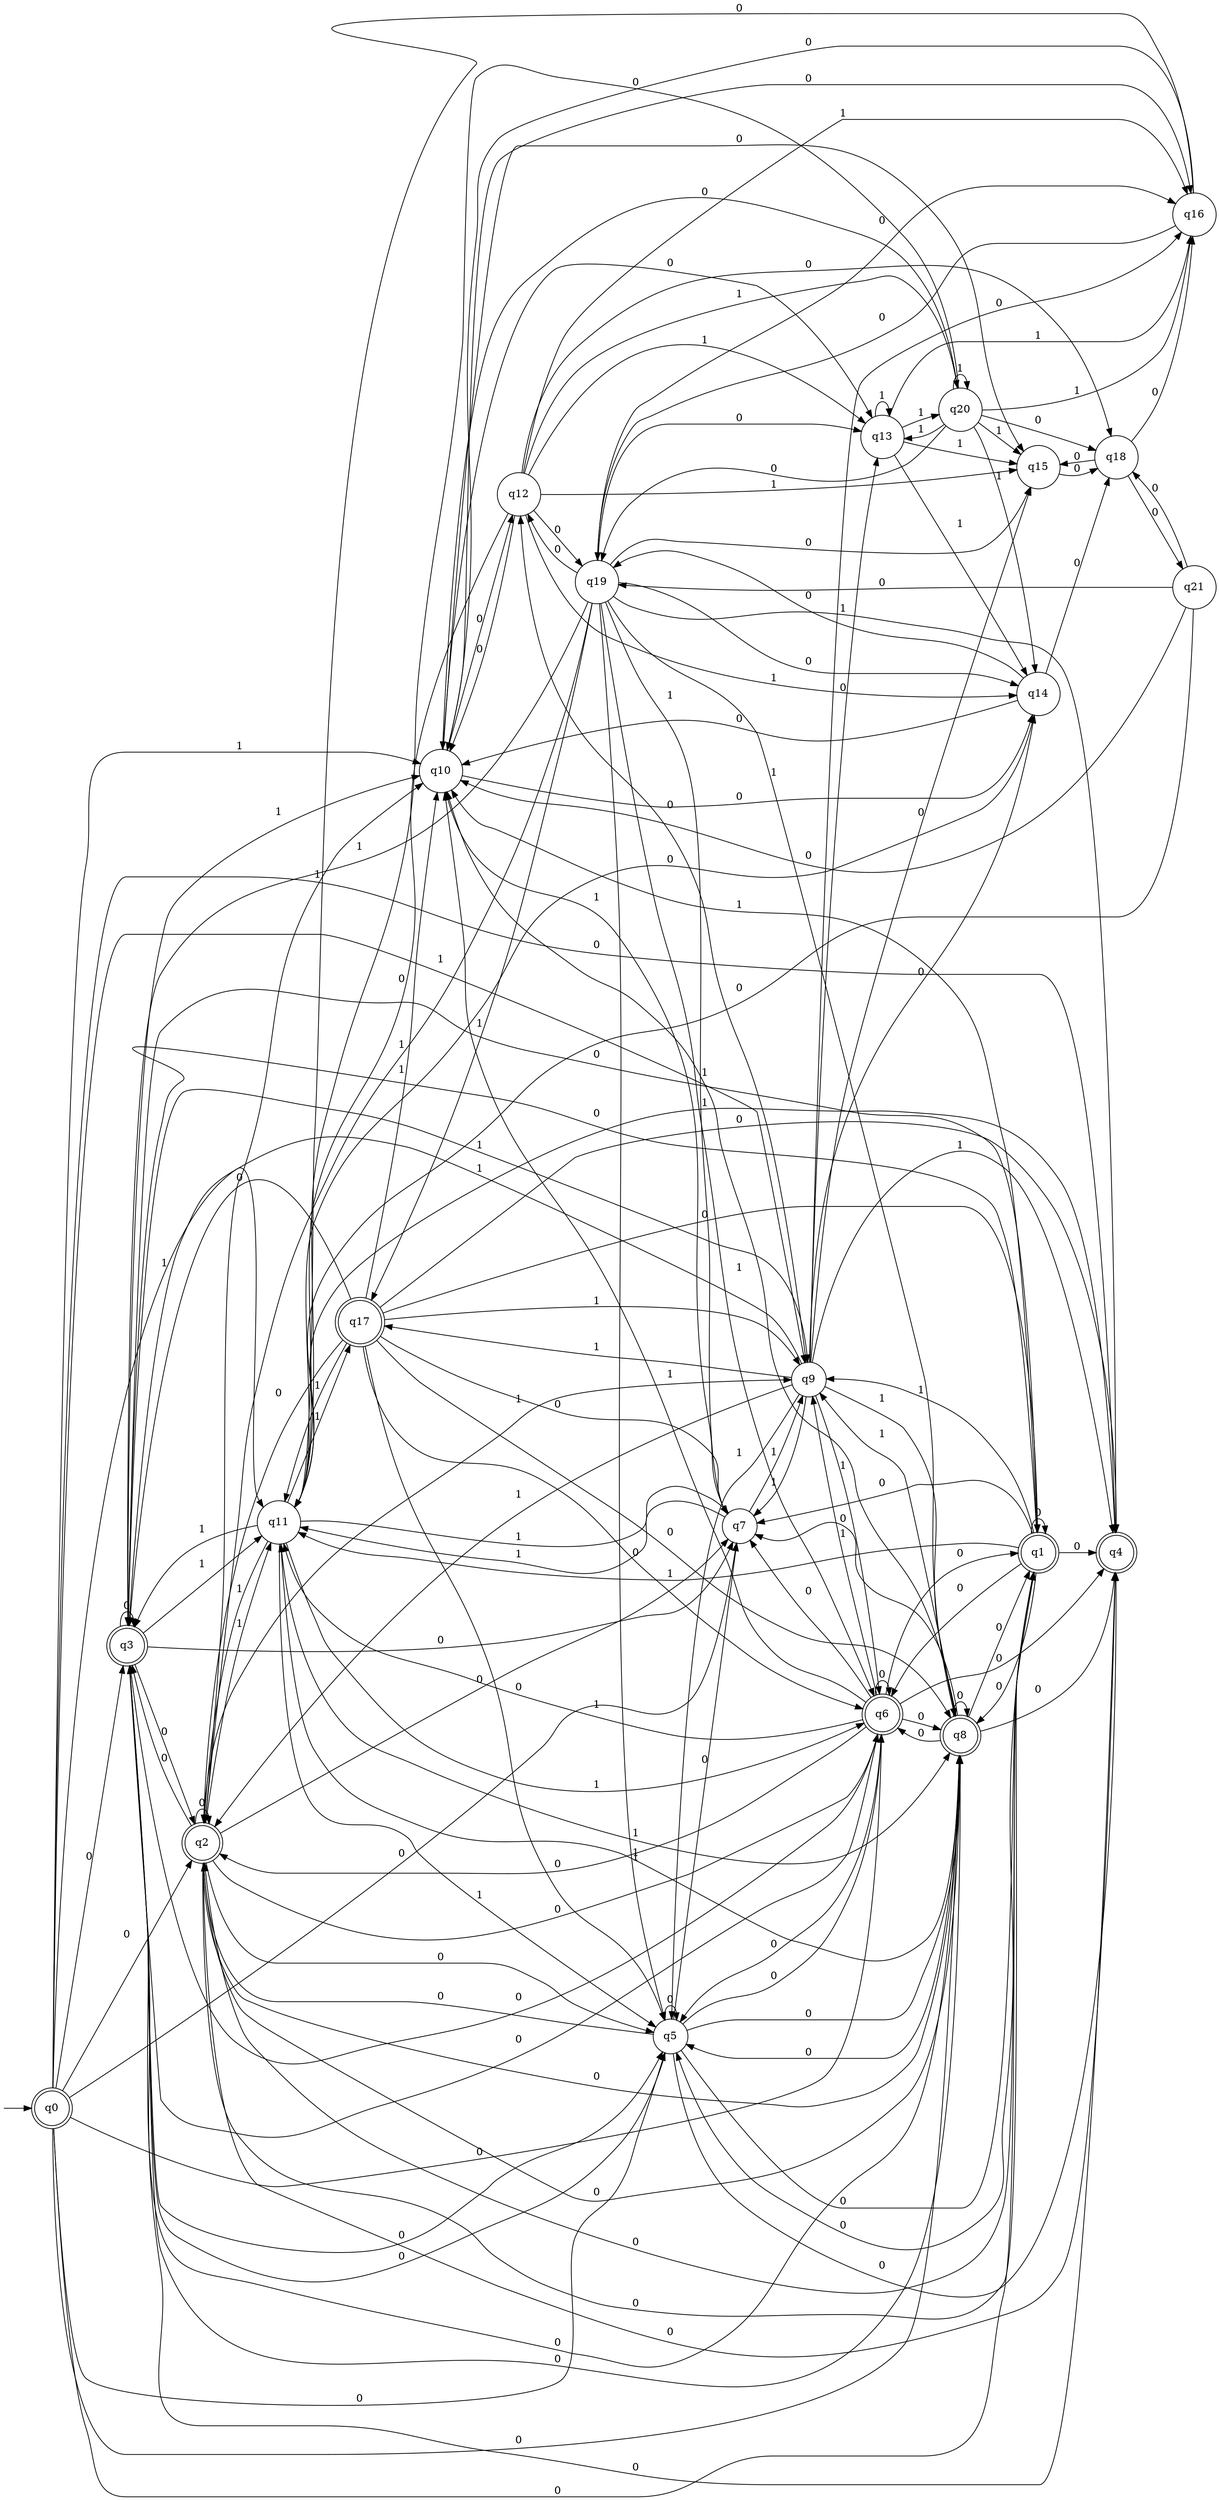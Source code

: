 digraph G {
  rankdir=LR;
  n__ [label="" shape=none width=.0];
  0 [shape=doublecircle label="q0"]
  1 [shape=doublecircle label="q4"]
  2 [shape=doublecircle label="q3"]
  3 [shape=doublecircle label="q2"]
  4 [shape=circle label="q5"]
  5 [shape=doublecircle label="q1"]
  6 [shape=doublecircle label="q6"]
  7 [shape=doublecircle label="q8"]
  8 [shape=circle label="q7"]
  10 [shape=circle label="q9"]
  12 [shape=circle label="q10"]
  14 [shape=circle label="q12"]
  16 [shape=circle label="q13"]
  17 [shape=circle label="q20"]
  18 [shape=circle label="q14"]
  20 [shape=circle label="q15"]
  22 [shape=circle label="q18"]
  23 [shape=circle label="q21"]
  24 [shape=circle label="q16"]
  25 [shape=circle label="q19"]
  26 [shape=circle label="q11"]
  27 [shape=doublecircle label="q17"]
  n__ -> 0;
  0 -> 5 [label="0"]
  0 -> 3 [label="0"]
  0 -> 2 [label="0"]
  0 -> 1 [label="0"]
  0 -> 4 [label="0"]
  0 -> 6 [label="0"]
  0 -> 8 [label="0"]
  0 -> 7 [label="0"]
  2 -> 5 [label="0"]
  2 -> 3 [label="0"]
  2 -> 2 [label="0"]
  2 -> 1 [label="0"]
  2 -> 4 [label="0"]
  2 -> 6 [label="0"]
  2 -> 8 [label="0"]
  2 -> 7 [label="0"]
  3 -> 5 [label="0"]
  3 -> 3 [label="0"]
  3 -> 2 [label="0"]
  3 -> 1 [label="0"]
  3 -> 4 [label="0"]
  3 -> 6 [label="0"]
  3 -> 8 [label="0"]
  3 -> 7 [label="0"]
  4 -> 5 [label="0"]
  4 -> 3 [label="0"]
  4 -> 2 [label="0"]
  4 -> 1 [label="0"]
  4 -> 4 [label="0"]
  4 -> 6 [label="0"]
  4 -> 8 [label="0"]
  4 -> 7 [label="0"]
  5 -> 5 [label="0"]
  5 -> 3 [label="0"]
  5 -> 2 [label="0"]
  5 -> 1 [label="0"]
  5 -> 4 [label="0"]
  5 -> 6 [label="0"]
  5 -> 8 [label="0"]
  5 -> 7 [label="0"]
  6 -> 5 [label="0"]
  6 -> 3 [label="0"]
  6 -> 2 [label="0"]
  6 -> 1 [label="0"]
  6 -> 4 [label="0"]
  6 -> 6 [label="0"]
  6 -> 8 [label="0"]
  6 -> 7 [label="0"]
  7 -> 5 [label="0"]
  7 -> 3 [label="0"]
  7 -> 2 [label="0"]
  7 -> 1 [label="0"]
  7 -> 4 [label="0"]
  7 -> 6 [label="0"]
  7 -> 8 [label="0"]
  7 -> 7 [label="0"]
  10 -> 14 [label="0"]
  10 -> 16 [label="0"]
  10 -> 18 [label="0"]
  10 -> 20 [label="0"]
  10 -> 24 [label="0"]
  12 -> 14 [label="0"]
  12 -> 16 [label="0"]
  12 -> 18 [label="0"]
  12 -> 20 [label="0"]
  12 -> 24 [label="0"]
  14 -> 22 [label="0"]
  14 -> 25 [label="0"]
  14 -> 12 [label="0"]
  14 -> 26 [label="0"]
  17 -> 22 [label="0"]
  17 -> 25 [label="0"]
  17 -> 12 [label="0"]
  17 -> 26 [label="0"]
  18 -> 22 [label="0"]
  18 -> 25 [label="0"]
  18 -> 12 [label="0"]
  18 -> 26 [label="0"]
  20 -> 22 [label="0"]
  22 -> 23 [label="0"]
  22 -> 20 [label="0"]
  22 -> 24 [label="0"]
  23 -> 22 [label="0"]
  23 -> 25 [label="0"]
  23 -> 12 [label="0"]
  23 -> 26 [label="0"]
  24 -> 25 [label="0"]
  24 -> 12 [label="0"]
  24 -> 26 [label="0"]
  25 -> 14 [label="0"]
  25 -> 16 [label="0"]
  25 -> 18 [label="0"]
  25 -> 20 [label="0"]
  25 -> 24 [label="0"]
  27 -> 5 [label="0"]
  27 -> 3 [label="0"]
  27 -> 2 [label="0"]
  27 -> 1 [label="0"]
  27 -> 4 [label="0"]
  27 -> 6 [label="0"]
  27 -> 8 [label="0"]
  27 -> 7 [label="0"]
  0 -> 10 [label="1"]
  0 -> 12 [label="1"]
  0 -> 26 [label="1"]
  2 -> 10 [label="1"]
  2 -> 12 [label="1"]
  2 -> 26 [label="1"]
  3 -> 10 [label="1"]
  3 -> 12 [label="1"]
  3 -> 26 [label="1"]
  5 -> 10 [label="1"]
  5 -> 12 [label="1"]
  5 -> 26 [label="1"]
  6 -> 10 [label="1"]
  6 -> 12 [label="1"]
  6 -> 26 [label="1"]
  7 -> 10 [label="1"]
  7 -> 12 [label="1"]
  7 -> 26 [label="1"]
  8 -> 10 [label="1"]
  8 -> 12 [label="1"]
  8 -> 26 [label="1"]
  10 -> 27 [label="1"]
  10 -> 8 [label="1"]
  10 -> 7 [label="1"]
  10 -> 3 [label="1"]
  10 -> 2 [label="1"]
  10 -> 1 [label="1"]
  10 -> 4 [label="1"]
  10 -> 6 [label="1"]
  14 -> 17 [label="1"]
  14 -> 16 [label="1"]
  14 -> 18 [label="1"]
  14 -> 20 [label="1"]
  14 -> 24 [label="1"]
  16 -> 17 [label="1"]
  16 -> 16 [label="1"]
  16 -> 18 [label="1"]
  16 -> 20 [label="1"]
  16 -> 24 [label="1"]
  17 -> 17 [label="1"]
  17 -> 16 [label="1"]
  17 -> 18 [label="1"]
  17 -> 20 [label="1"]
  17 -> 24 [label="1"]
  25 -> 27 [label="1"]
  25 -> 8 [label="1"]
  25 -> 7 [label="1"]
  25 -> 3 [label="1"]
  25 -> 2 [label="1"]
  25 -> 1 [label="1"]
  25 -> 4 [label="1"]
  25 -> 6 [label="1"]
  26 -> 27 [label="1"]
  26 -> 8 [label="1"]
  26 -> 7 [label="1"]
  26 -> 3 [label="1"]
  26 -> 2 [label="1"]
  26 -> 1 [label="1"]
  26 -> 4 [label="1"]
  26 -> 6 [label="1"]
  27 -> 10 [label="1"]
  27 -> 12 [label="1"]
  27 -> 26 [label="1"]
}
